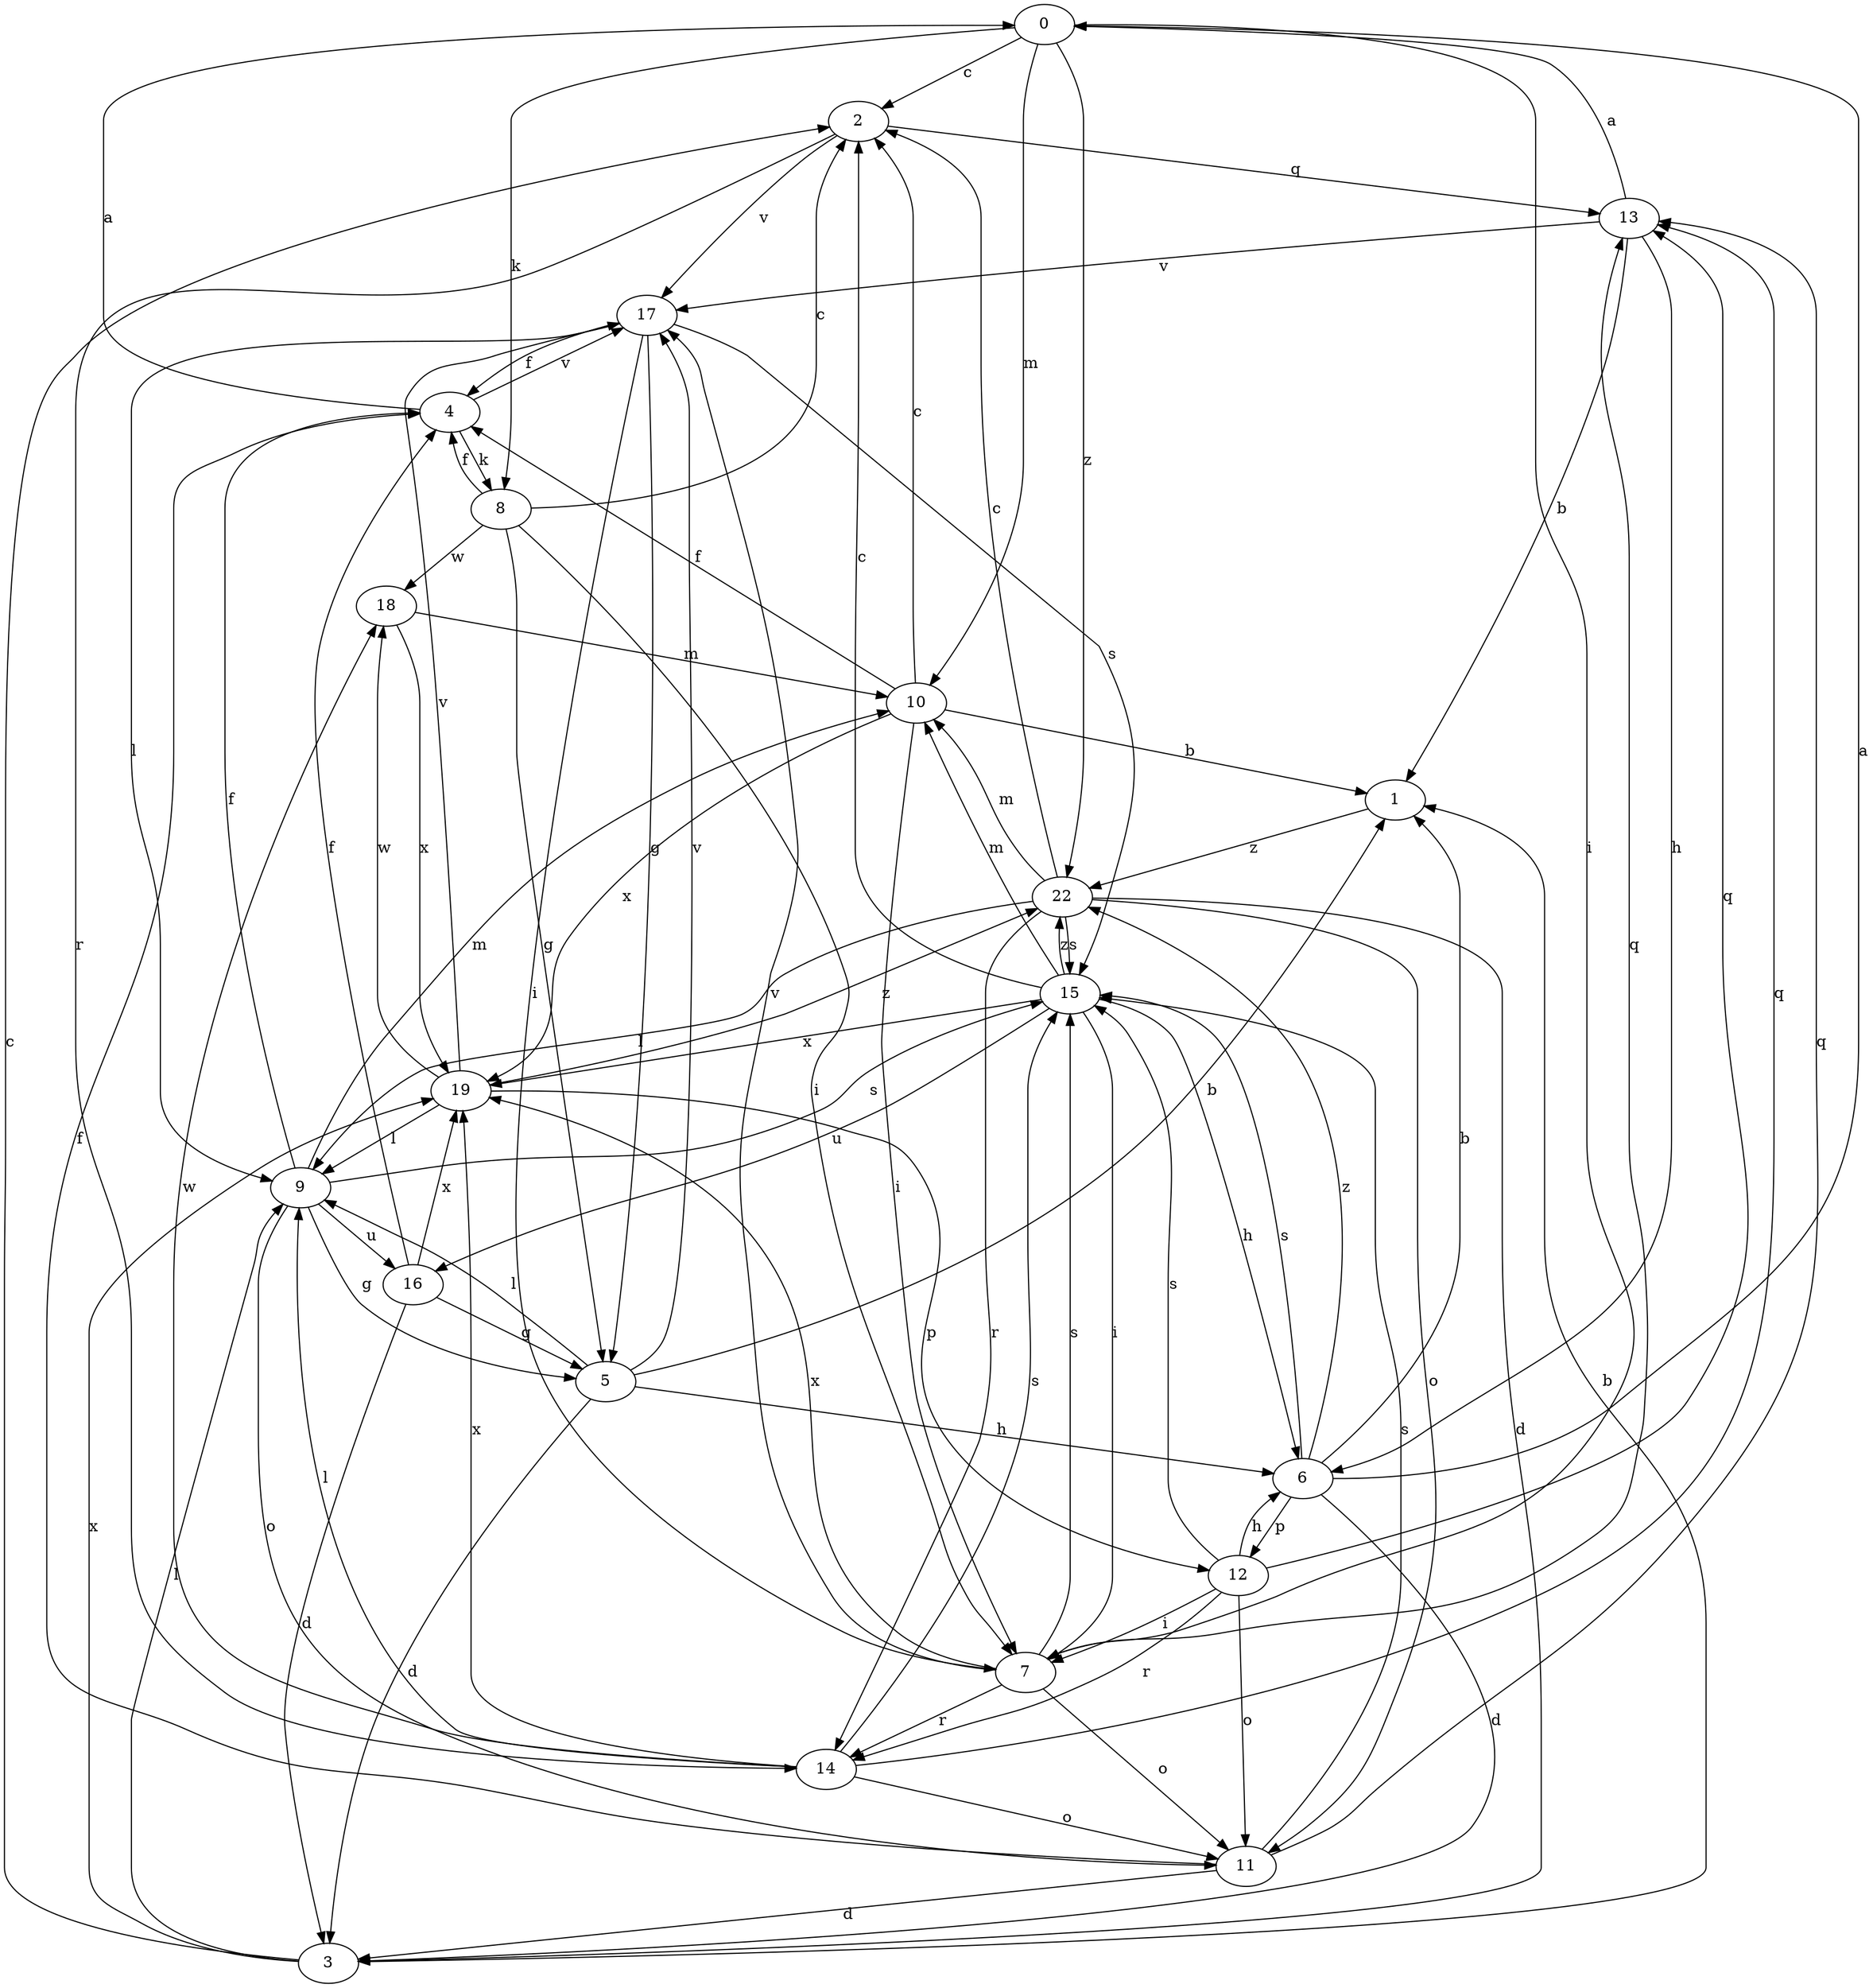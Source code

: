 strict digraph  {
0;
1;
2;
3;
4;
5;
6;
7;
8;
9;
10;
11;
12;
13;
14;
15;
16;
17;
18;
19;
22;
0 -> 2  [label=c];
0 -> 7  [label=i];
0 -> 8  [label=k];
0 -> 10  [label=m];
0 -> 22  [label=z];
1 -> 22  [label=z];
2 -> 13  [label=q];
2 -> 14  [label=r];
2 -> 17  [label=v];
3 -> 1  [label=b];
3 -> 2  [label=c];
3 -> 9  [label=l];
3 -> 19  [label=x];
4 -> 0  [label=a];
4 -> 8  [label=k];
4 -> 17  [label=v];
5 -> 1  [label=b];
5 -> 3  [label=d];
5 -> 6  [label=h];
5 -> 9  [label=l];
5 -> 17  [label=v];
6 -> 0  [label=a];
6 -> 1  [label=b];
6 -> 3  [label=d];
6 -> 12  [label=p];
6 -> 15  [label=s];
6 -> 22  [label=z];
7 -> 11  [label=o];
7 -> 13  [label=q];
7 -> 14  [label=r];
7 -> 15  [label=s];
7 -> 17  [label=v];
7 -> 19  [label=x];
8 -> 2  [label=c];
8 -> 4  [label=f];
8 -> 5  [label=g];
8 -> 7  [label=i];
8 -> 18  [label=w];
9 -> 4  [label=f];
9 -> 5  [label=g];
9 -> 10  [label=m];
9 -> 11  [label=o];
9 -> 15  [label=s];
9 -> 16  [label=u];
10 -> 1  [label=b];
10 -> 2  [label=c];
10 -> 4  [label=f];
10 -> 7  [label=i];
10 -> 19  [label=x];
11 -> 3  [label=d];
11 -> 4  [label=f];
11 -> 13  [label=q];
11 -> 15  [label=s];
12 -> 6  [label=h];
12 -> 7  [label=i];
12 -> 11  [label=o];
12 -> 13  [label=q];
12 -> 14  [label=r];
12 -> 15  [label=s];
13 -> 0  [label=a];
13 -> 1  [label=b];
13 -> 6  [label=h];
13 -> 17  [label=v];
14 -> 9  [label=l];
14 -> 11  [label=o];
14 -> 13  [label=q];
14 -> 15  [label=s];
14 -> 18  [label=w];
14 -> 19  [label=x];
15 -> 2  [label=c];
15 -> 6  [label=h];
15 -> 7  [label=i];
15 -> 10  [label=m];
15 -> 16  [label=u];
15 -> 19  [label=x];
15 -> 22  [label=z];
16 -> 3  [label=d];
16 -> 4  [label=f];
16 -> 5  [label=g];
16 -> 19  [label=x];
17 -> 4  [label=f];
17 -> 5  [label=g];
17 -> 7  [label=i];
17 -> 9  [label=l];
17 -> 15  [label=s];
18 -> 10  [label=m];
18 -> 19  [label=x];
19 -> 9  [label=l];
19 -> 12  [label=p];
19 -> 17  [label=v];
19 -> 18  [label=w];
19 -> 22  [label=z];
22 -> 2  [label=c];
22 -> 3  [label=d];
22 -> 9  [label=l];
22 -> 10  [label=m];
22 -> 11  [label=o];
22 -> 14  [label=r];
22 -> 15  [label=s];
}

